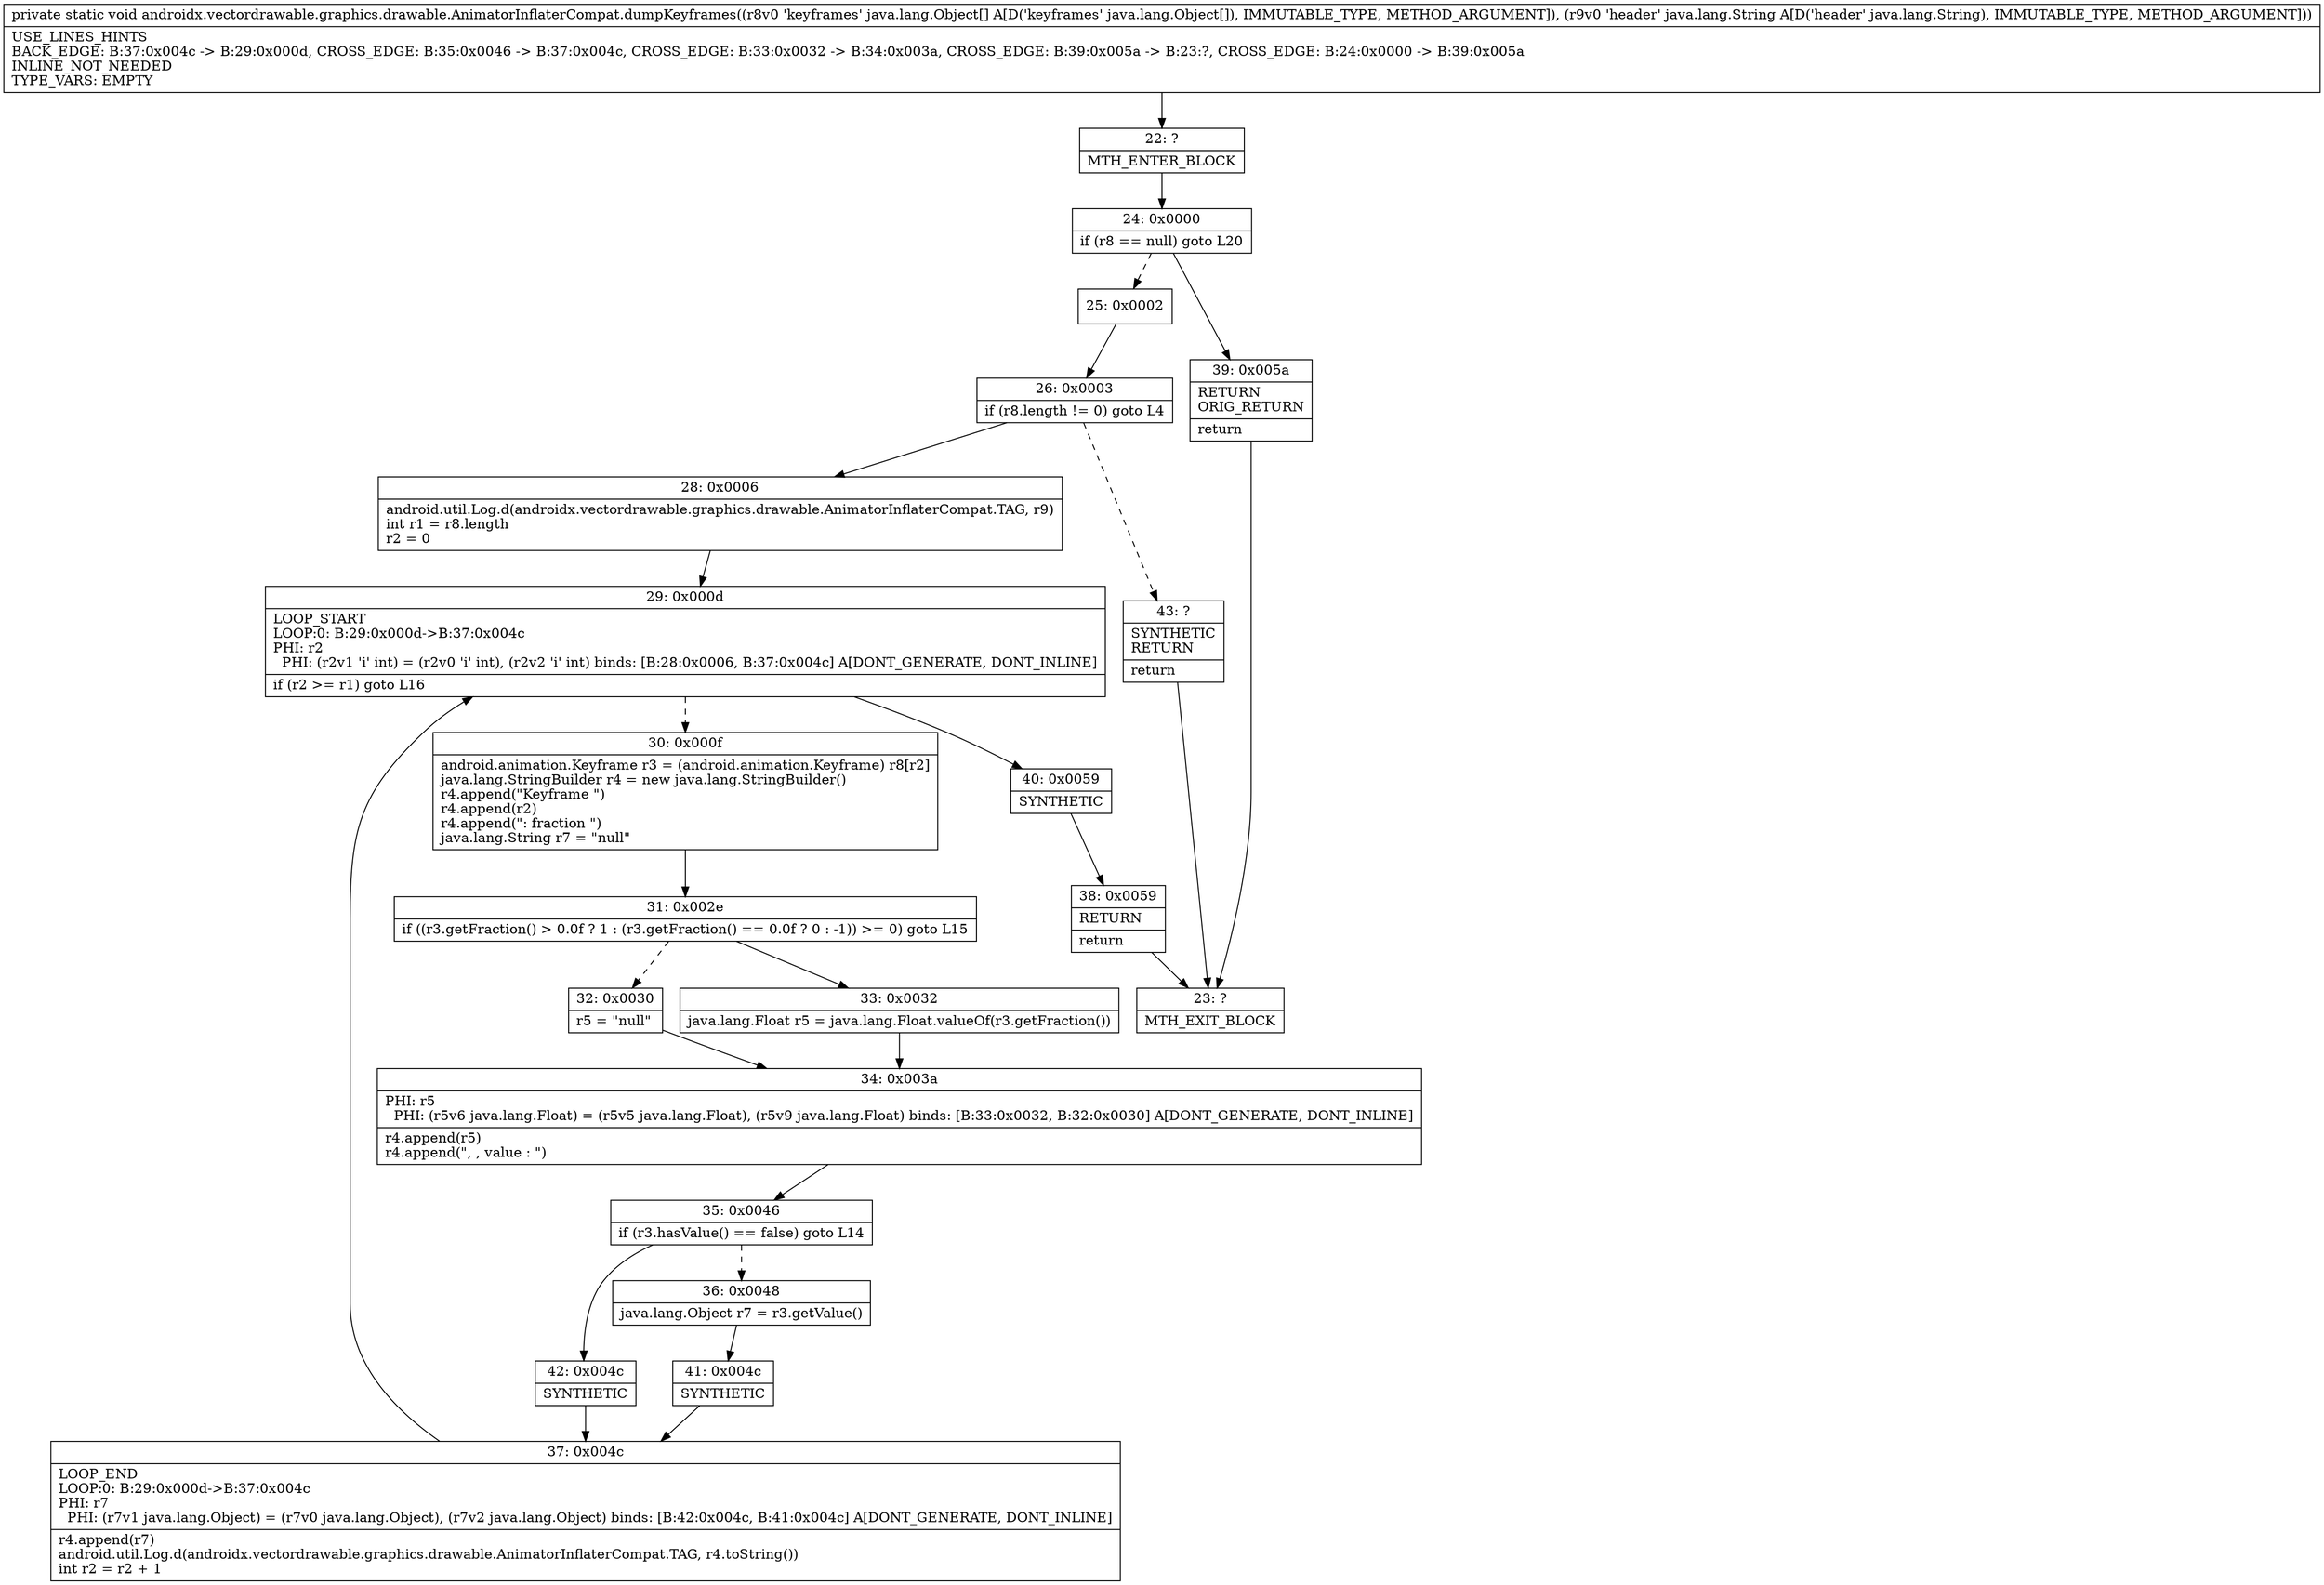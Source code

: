 digraph "CFG forandroidx.vectordrawable.graphics.drawable.AnimatorInflaterCompat.dumpKeyframes([Ljava\/lang\/Object;Ljava\/lang\/String;)V" {
Node_22 [shape=record,label="{22\:\ ?|MTH_ENTER_BLOCK\l}"];
Node_24 [shape=record,label="{24\:\ 0x0000|if (r8 == null) goto L20\l}"];
Node_25 [shape=record,label="{25\:\ 0x0002}"];
Node_26 [shape=record,label="{26\:\ 0x0003|if (r8.length != 0) goto L4\l}"];
Node_28 [shape=record,label="{28\:\ 0x0006|android.util.Log.d(androidx.vectordrawable.graphics.drawable.AnimatorInflaterCompat.TAG, r9)\lint r1 = r8.length\lr2 = 0\l}"];
Node_29 [shape=record,label="{29\:\ 0x000d|LOOP_START\lLOOP:0: B:29:0x000d\-\>B:37:0x004c\lPHI: r2 \l  PHI: (r2v1 'i' int) = (r2v0 'i' int), (r2v2 'i' int) binds: [B:28:0x0006, B:37:0x004c] A[DONT_GENERATE, DONT_INLINE]\l|if (r2 \>= r1) goto L16\l}"];
Node_30 [shape=record,label="{30\:\ 0x000f|android.animation.Keyframe r3 = (android.animation.Keyframe) r8[r2]\ljava.lang.StringBuilder r4 = new java.lang.StringBuilder()\lr4.append(\"Keyframe \")\lr4.append(r2)\lr4.append(\": fraction \")\ljava.lang.String r7 = \"null\"\l}"];
Node_31 [shape=record,label="{31\:\ 0x002e|if ((r3.getFraction() \> 0.0f ? 1 : (r3.getFraction() == 0.0f ? 0 : \-1)) \>= 0) goto L15\l}"];
Node_32 [shape=record,label="{32\:\ 0x0030|r5 = \"null\"\l}"];
Node_34 [shape=record,label="{34\:\ 0x003a|PHI: r5 \l  PHI: (r5v6 java.lang.Float) = (r5v5 java.lang.Float), (r5v9 java.lang.Float) binds: [B:33:0x0032, B:32:0x0030] A[DONT_GENERATE, DONT_INLINE]\l|r4.append(r5)\lr4.append(\", , value : \")\l}"];
Node_35 [shape=record,label="{35\:\ 0x0046|if (r3.hasValue() == false) goto L14\l}"];
Node_36 [shape=record,label="{36\:\ 0x0048|java.lang.Object r7 = r3.getValue()\l}"];
Node_41 [shape=record,label="{41\:\ 0x004c|SYNTHETIC\l}"];
Node_37 [shape=record,label="{37\:\ 0x004c|LOOP_END\lLOOP:0: B:29:0x000d\-\>B:37:0x004c\lPHI: r7 \l  PHI: (r7v1 java.lang.Object) = (r7v0 java.lang.Object), (r7v2 java.lang.Object) binds: [B:42:0x004c, B:41:0x004c] A[DONT_GENERATE, DONT_INLINE]\l|r4.append(r7)\landroid.util.Log.d(androidx.vectordrawable.graphics.drawable.AnimatorInflaterCompat.TAG, r4.toString())\lint r2 = r2 + 1\l}"];
Node_42 [shape=record,label="{42\:\ 0x004c|SYNTHETIC\l}"];
Node_33 [shape=record,label="{33\:\ 0x0032|java.lang.Float r5 = java.lang.Float.valueOf(r3.getFraction())\l}"];
Node_40 [shape=record,label="{40\:\ 0x0059|SYNTHETIC\l}"];
Node_38 [shape=record,label="{38\:\ 0x0059|RETURN\l|return\l}"];
Node_23 [shape=record,label="{23\:\ ?|MTH_EXIT_BLOCK\l}"];
Node_43 [shape=record,label="{43\:\ ?|SYNTHETIC\lRETURN\l|return\l}"];
Node_39 [shape=record,label="{39\:\ 0x005a|RETURN\lORIG_RETURN\l|return\l}"];
MethodNode[shape=record,label="{private static void androidx.vectordrawable.graphics.drawable.AnimatorInflaterCompat.dumpKeyframes((r8v0 'keyframes' java.lang.Object[] A[D('keyframes' java.lang.Object[]), IMMUTABLE_TYPE, METHOD_ARGUMENT]), (r9v0 'header' java.lang.String A[D('header' java.lang.String), IMMUTABLE_TYPE, METHOD_ARGUMENT]))  | USE_LINES_HINTS\lBACK_EDGE: B:37:0x004c \-\> B:29:0x000d, CROSS_EDGE: B:35:0x0046 \-\> B:37:0x004c, CROSS_EDGE: B:33:0x0032 \-\> B:34:0x003a, CROSS_EDGE: B:39:0x005a \-\> B:23:?, CROSS_EDGE: B:24:0x0000 \-\> B:39:0x005a\lINLINE_NOT_NEEDED\lTYPE_VARS: EMPTY\l}"];
MethodNode -> Node_22;Node_22 -> Node_24;
Node_24 -> Node_25[style=dashed];
Node_24 -> Node_39;
Node_25 -> Node_26;
Node_26 -> Node_28;
Node_26 -> Node_43[style=dashed];
Node_28 -> Node_29;
Node_29 -> Node_30[style=dashed];
Node_29 -> Node_40;
Node_30 -> Node_31;
Node_31 -> Node_32[style=dashed];
Node_31 -> Node_33;
Node_32 -> Node_34;
Node_34 -> Node_35;
Node_35 -> Node_36[style=dashed];
Node_35 -> Node_42;
Node_36 -> Node_41;
Node_41 -> Node_37;
Node_37 -> Node_29;
Node_42 -> Node_37;
Node_33 -> Node_34;
Node_40 -> Node_38;
Node_38 -> Node_23;
Node_43 -> Node_23;
Node_39 -> Node_23;
}

